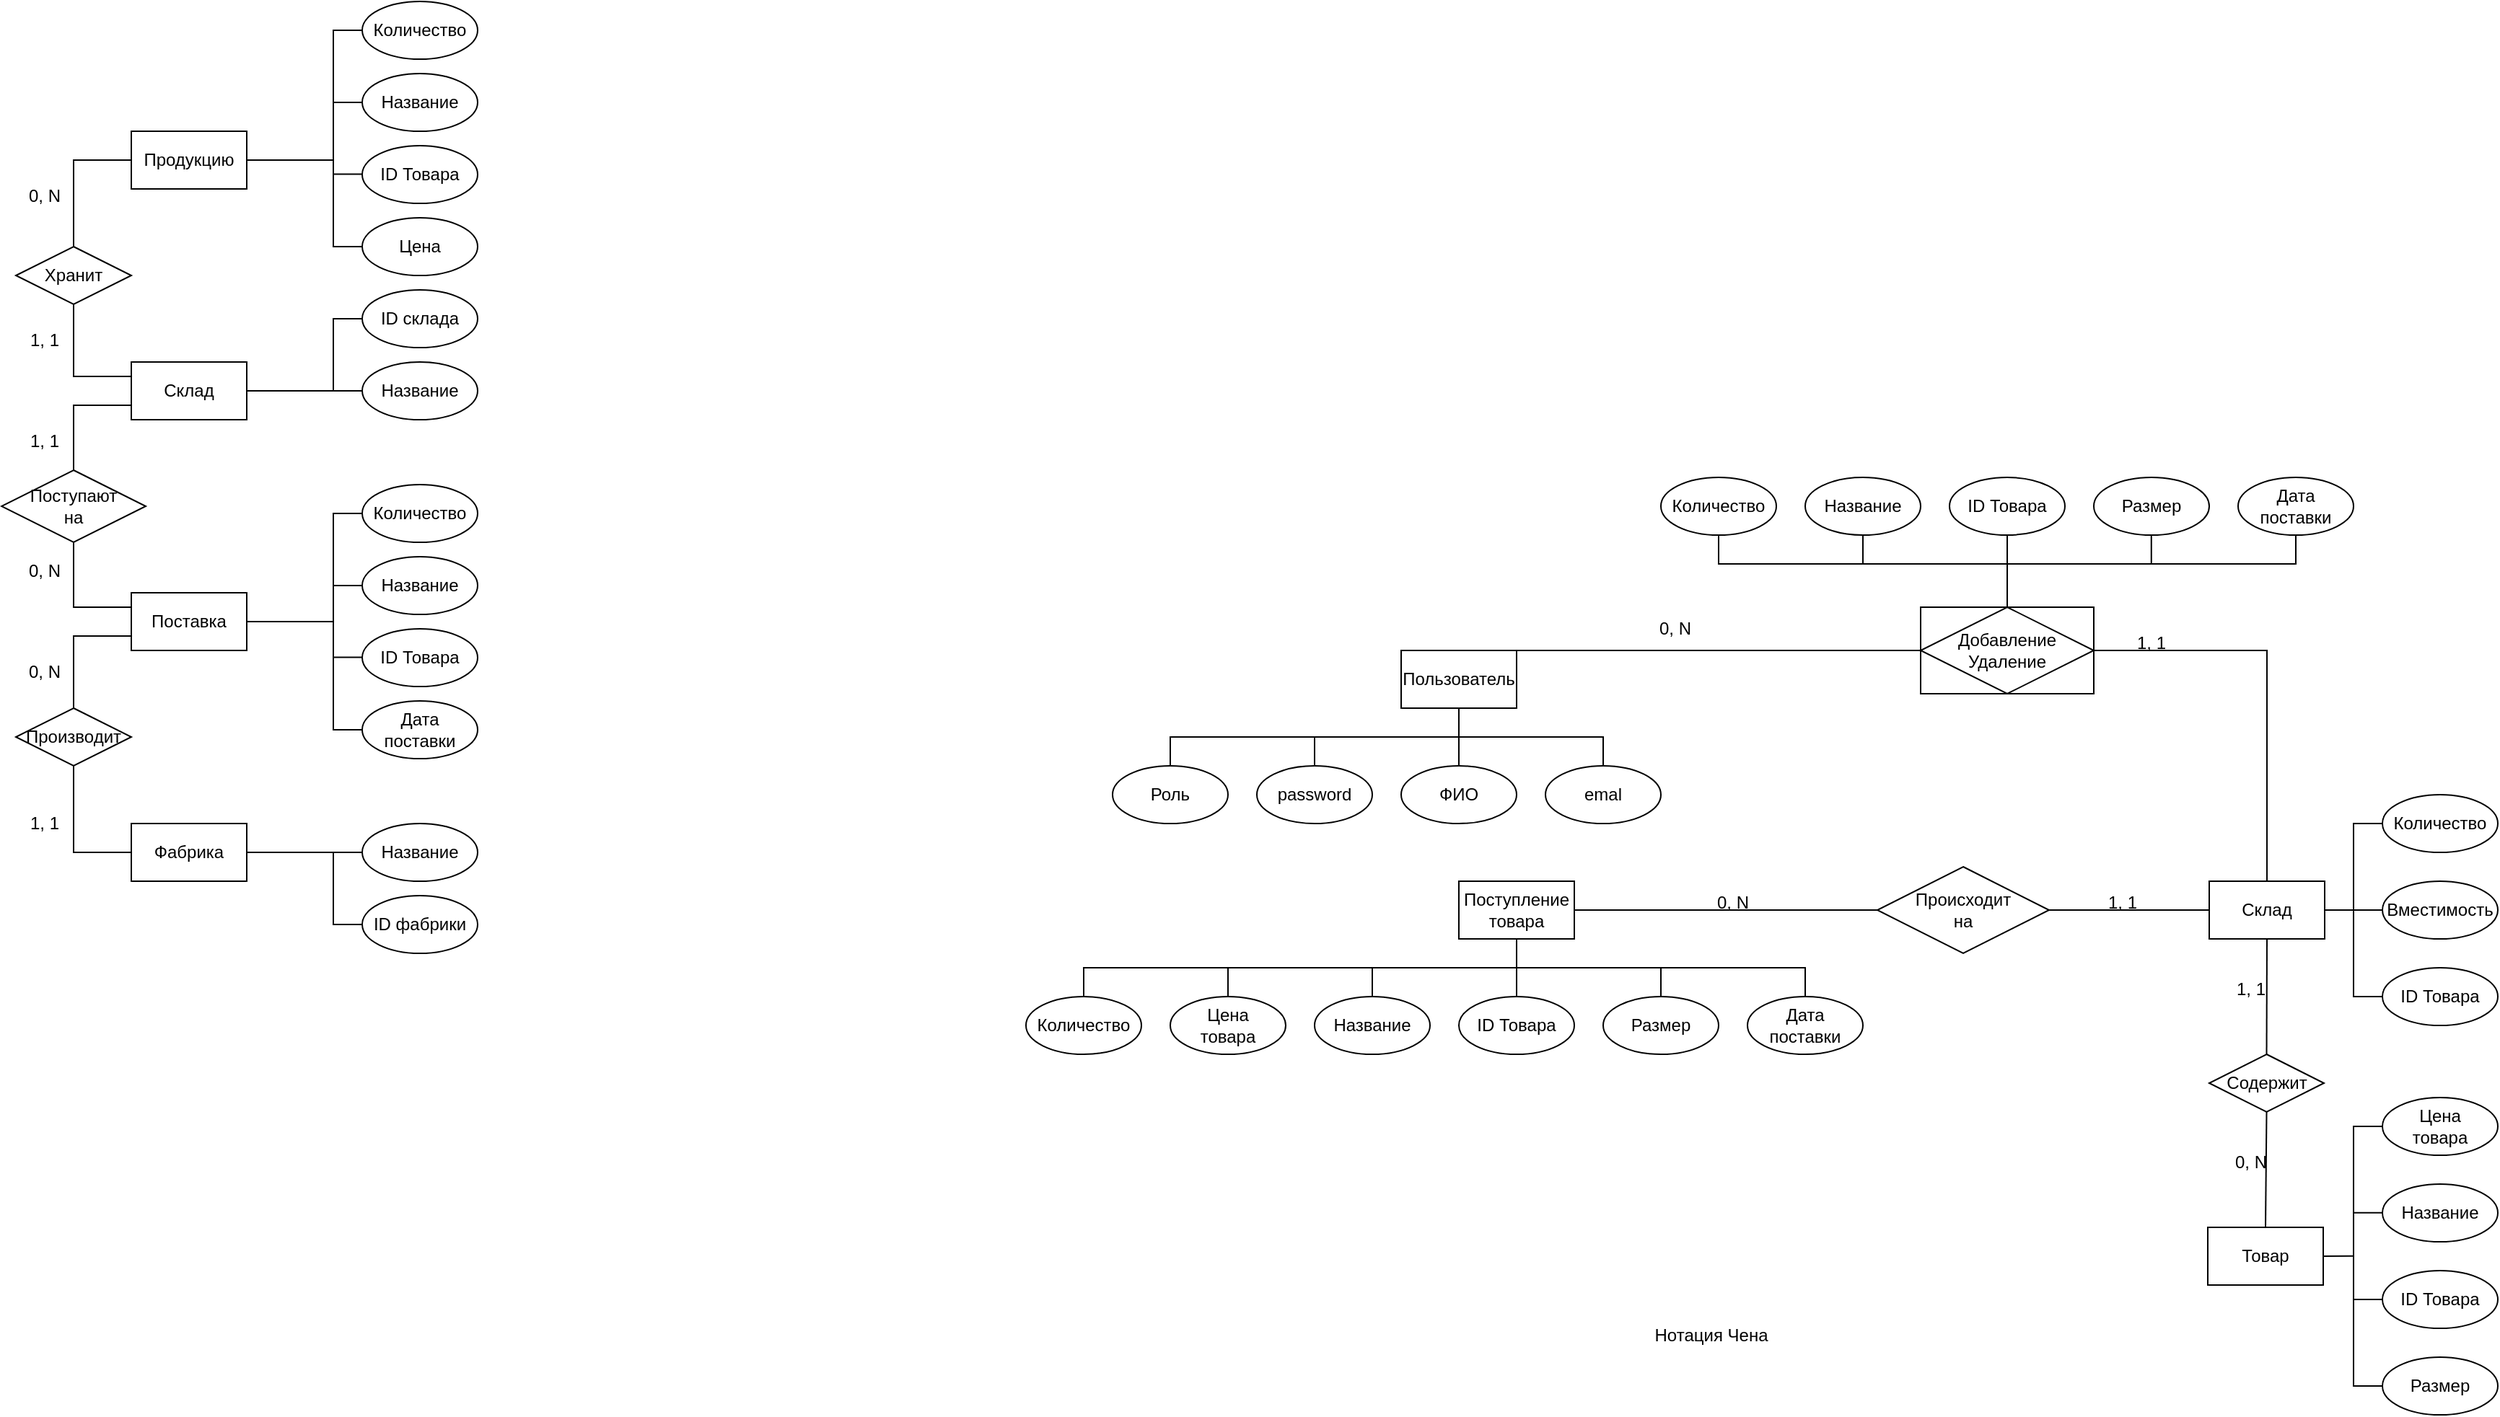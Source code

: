 <mxfile version="22.1.0" type="github">
  <diagram name="Страница — 1" id="OJRPwjM_ZqPg-A0EtJ_c">
    <mxGraphModel dx="2802" dy="2264" grid="1" gridSize="10" guides="1" tooltips="1" connect="1" arrows="1" fold="1" page="1" pageScale="1" pageWidth="827" pageHeight="1169" math="0" shadow="0">
      <root>
        <mxCell id="0" />
        <mxCell id="1" parent="0" />
        <mxCell id="lmwGwVgSYtUwSOaW4amL-1" value="Товар" style="rounded=0;whiteSpace=wrap;html=1;" parent="1" vertex="1">
          <mxGeometry x="799" y="680" width="80" height="40" as="geometry" />
        </mxCell>
        <mxCell id="lmwGwVgSYtUwSOaW4amL-2" value="Склад" style="rounded=0;whiteSpace=wrap;html=1;" parent="1" vertex="1">
          <mxGeometry x="800" y="440" width="80" height="40" as="geometry" />
        </mxCell>
        <mxCell id="lmwGwVgSYtUwSOaW4amL-3" value="Поступление товара" style="rounded=0;whiteSpace=wrap;html=1;" parent="1" vertex="1">
          <mxGeometry x="280" y="440" width="80" height="40" as="geometry" />
        </mxCell>
        <mxCell id="lmwGwVgSYtUwSOaW4amL-13" value="Название" style="ellipse;whiteSpace=wrap;html=1;" parent="1" vertex="1">
          <mxGeometry x="180" y="520" width="80" height="40" as="geometry" />
        </mxCell>
        <mxCell id="lmwGwVgSYtUwSOaW4amL-14" value="ID Товара" style="ellipse;whiteSpace=wrap;html=1;" parent="1" vertex="1">
          <mxGeometry x="280" y="520" width="80" height="40" as="geometry" />
        </mxCell>
        <mxCell id="lmwGwVgSYtUwSOaW4amL-15" value="Размер" style="ellipse;whiteSpace=wrap;html=1;" parent="1" vertex="1">
          <mxGeometry x="380" y="520" width="80" height="40" as="geometry" />
        </mxCell>
        <mxCell id="lmwGwVgSYtUwSOaW4amL-17" value="Происходит&lt;br&gt;на" style="rhombus;whiteSpace=wrap;html=1;" parent="1" vertex="1">
          <mxGeometry x="570" y="430" width="119" height="60" as="geometry" />
        </mxCell>
        <mxCell id="lmwGwVgSYtUwSOaW4amL-18" value="" style="endArrow=none;html=1;rounded=0;exitX=1;exitY=0.5;exitDx=0;exitDy=0;entryX=0;entryY=0.5;entryDx=0;entryDy=0;" parent="1" source="lmwGwVgSYtUwSOaW4amL-3" target="lmwGwVgSYtUwSOaW4amL-17" edge="1">
          <mxGeometry width="50" height="50" relative="1" as="geometry">
            <mxPoint x="430" y="420" as="sourcePoint" />
            <mxPoint x="480" y="370" as="targetPoint" />
          </mxGeometry>
        </mxCell>
        <mxCell id="lmwGwVgSYtUwSOaW4amL-19" value="" style="endArrow=none;html=1;rounded=0;exitX=0;exitY=0.5;exitDx=0;exitDy=0;entryX=1;entryY=0.5;entryDx=0;entryDy=0;" parent="1" source="lmwGwVgSYtUwSOaW4amL-2" target="lmwGwVgSYtUwSOaW4amL-17" edge="1">
          <mxGeometry width="50" height="50" relative="1" as="geometry">
            <mxPoint x="499" y="470" as="sourcePoint" />
            <mxPoint x="580" y="470" as="targetPoint" />
          </mxGeometry>
        </mxCell>
        <mxCell id="TmKiMP27y_3XLifQWAvu-1" value="" style="endArrow=none;html=1;rounded=0;exitX=0.5;exitY=0;exitDx=0;exitDy=0;entryX=0.5;entryY=0;entryDx=0;entryDy=0;" parent="1" source="lmwGwVgSYtUwSOaW4amL-13" target="lmwGwVgSYtUwSOaW4amL-15" edge="1">
          <mxGeometry width="50" height="50" relative="1" as="geometry">
            <mxPoint x="310" y="460" as="sourcePoint" />
            <mxPoint x="360" y="410" as="targetPoint" />
            <Array as="points">
              <mxPoint x="220" y="500" />
              <mxPoint x="420" y="500" />
            </Array>
          </mxGeometry>
        </mxCell>
        <mxCell id="TmKiMP27y_3XLifQWAvu-2" value="" style="endArrow=none;html=1;rounded=0;exitX=0.5;exitY=0;exitDx=0;exitDy=0;entryX=0.5;entryY=1;entryDx=0;entryDy=0;" parent="1" source="lmwGwVgSYtUwSOaW4amL-14" target="lmwGwVgSYtUwSOaW4amL-3" edge="1">
          <mxGeometry width="50" height="50" relative="1" as="geometry">
            <mxPoint x="290" y="520" as="sourcePoint" />
            <mxPoint x="340" y="470" as="targetPoint" />
          </mxGeometry>
        </mxCell>
        <mxCell id="TmKiMP27y_3XLifQWAvu-3" value="Дата поставки" style="ellipse;whiteSpace=wrap;html=1;" parent="1" vertex="1">
          <mxGeometry x="480" y="520" width="80" height="40" as="geometry" />
        </mxCell>
        <mxCell id="TmKiMP27y_3XLifQWAvu-4" value="" style="endArrow=none;html=1;rounded=0;entryX=0.5;entryY=0;entryDx=0;entryDy=0;" parent="1" target="TmKiMP27y_3XLifQWAvu-3" edge="1">
          <mxGeometry width="50" height="50" relative="1" as="geometry">
            <mxPoint x="420" y="500" as="sourcePoint" />
            <mxPoint x="360" y="480" as="targetPoint" />
            <Array as="points">
              <mxPoint x="520" y="500" />
            </Array>
          </mxGeometry>
        </mxCell>
        <mxCell id="TmKiMP27y_3XLifQWAvu-6" value="Содержит" style="rhombus;whiteSpace=wrap;html=1;" parent="1" vertex="1">
          <mxGeometry x="800" y="560" width="79.5" height="40" as="geometry" />
        </mxCell>
        <mxCell id="TmKiMP27y_3XLifQWAvu-7" value="" style="endArrow=none;html=1;rounded=0;entryX=0.5;entryY=1;entryDx=0;entryDy=0;exitX=0.5;exitY=0;exitDx=0;exitDy=0;" parent="1" source="TmKiMP27y_3XLifQWAvu-6" target="lmwGwVgSYtUwSOaW4amL-2" edge="1">
          <mxGeometry width="50" height="50" relative="1" as="geometry">
            <mxPoint x="610" y="560" as="sourcePoint" />
            <mxPoint x="660" y="510" as="targetPoint" />
          </mxGeometry>
        </mxCell>
        <mxCell id="TmKiMP27y_3XLifQWAvu-8" value="" style="endArrow=none;html=1;rounded=0;entryX=0.5;entryY=1;entryDx=0;entryDy=0;exitX=0.5;exitY=0;exitDx=0;exitDy=0;" parent="1" source="lmwGwVgSYtUwSOaW4amL-1" target="TmKiMP27y_3XLifQWAvu-6" edge="1">
          <mxGeometry width="50" height="50" relative="1" as="geometry">
            <mxPoint x="850" y="570" as="sourcePoint" />
            <mxPoint x="850" y="490" as="targetPoint" />
          </mxGeometry>
        </mxCell>
        <mxCell id="TmKiMP27y_3XLifQWAvu-9" value="Цена&lt;br&gt;товара" style="ellipse;whiteSpace=wrap;html=1;" parent="1" vertex="1">
          <mxGeometry x="80" y="520" width="80" height="40" as="geometry" />
        </mxCell>
        <mxCell id="TmKiMP27y_3XLifQWAvu-10" value="" style="endArrow=none;html=1;rounded=0;exitX=0.5;exitY=0;exitDx=0;exitDy=0;" parent="1" source="TmKiMP27y_3XLifQWAvu-9" edge="1">
          <mxGeometry width="50" height="50" relative="1" as="geometry">
            <mxPoint x="320" y="540" as="sourcePoint" />
            <mxPoint x="220" y="500" as="targetPoint" />
            <Array as="points">
              <mxPoint x="120" y="500" />
            </Array>
          </mxGeometry>
        </mxCell>
        <mxCell id="TmKiMP27y_3XLifQWAvu-11" value="Вместимость" style="ellipse;whiteSpace=wrap;html=1;" parent="1" vertex="1">
          <mxGeometry x="920" y="440" width="80" height="40" as="geometry" />
        </mxCell>
        <mxCell id="TmKiMP27y_3XLifQWAvu-12" value="" style="endArrow=none;html=1;rounded=0;entryX=0;entryY=0.5;entryDx=0;entryDy=0;exitX=1;exitY=0.5;exitDx=0;exitDy=0;" parent="1" source="lmwGwVgSYtUwSOaW4amL-2" target="TmKiMP27y_3XLifQWAvu-11" edge="1">
          <mxGeometry width="50" height="50" relative="1" as="geometry">
            <mxPoint x="680" y="560" as="sourcePoint" />
            <mxPoint x="730" y="510" as="targetPoint" />
          </mxGeometry>
        </mxCell>
        <mxCell id="TmKiMP27y_3XLifQWAvu-13" value="Название" style="ellipse;whiteSpace=wrap;html=1;" parent="1" vertex="1">
          <mxGeometry x="920" y="650" width="80" height="40" as="geometry" />
        </mxCell>
        <mxCell id="TmKiMP27y_3XLifQWAvu-14" value="ID Товара" style="ellipse;whiteSpace=wrap;html=1;" parent="1" vertex="1">
          <mxGeometry x="920" y="710" width="80" height="40" as="geometry" />
        </mxCell>
        <mxCell id="TmKiMP27y_3XLifQWAvu-15" value="Размер" style="ellipse;whiteSpace=wrap;html=1;" parent="1" vertex="1">
          <mxGeometry x="920" y="770" width="80" height="40" as="geometry" />
        </mxCell>
        <mxCell id="TmKiMP27y_3XLifQWAvu-16" value="Цена&lt;br&gt;товара" style="ellipse;whiteSpace=wrap;html=1;" parent="1" vertex="1">
          <mxGeometry x="920" y="590" width="80" height="40" as="geometry" />
        </mxCell>
        <mxCell id="TmKiMP27y_3XLifQWAvu-17" value="" style="endArrow=none;html=1;rounded=0;entryX=0;entryY=0.5;entryDx=0;entryDy=0;exitX=0;exitY=0.5;exitDx=0;exitDy=0;" parent="1" source="TmKiMP27y_3XLifQWAvu-15" target="TmKiMP27y_3XLifQWAvu-16" edge="1">
          <mxGeometry width="50" height="50" relative="1" as="geometry">
            <mxPoint x="570" y="710" as="sourcePoint" />
            <mxPoint x="620" y="660" as="targetPoint" />
            <Array as="points">
              <mxPoint x="900" y="790" />
              <mxPoint x="900" y="610" />
            </Array>
          </mxGeometry>
        </mxCell>
        <mxCell id="TmKiMP27y_3XLifQWAvu-18" value="" style="endArrow=none;html=1;rounded=0;exitX=0;exitY=0.5;exitDx=0;exitDy=0;" parent="1" source="TmKiMP27y_3XLifQWAvu-14" edge="1">
          <mxGeometry width="50" height="50" relative="1" as="geometry">
            <mxPoint x="790" y="740" as="sourcePoint" />
            <mxPoint x="900" y="730" as="targetPoint" />
          </mxGeometry>
        </mxCell>
        <mxCell id="TmKiMP27y_3XLifQWAvu-19" value="" style="endArrow=none;html=1;rounded=0;exitX=0;exitY=0.5;exitDx=0;exitDy=0;" parent="1" edge="1">
          <mxGeometry width="50" height="50" relative="1" as="geometry">
            <mxPoint x="920" y="669.82" as="sourcePoint" />
            <mxPoint x="900" y="669.82" as="targetPoint" />
          </mxGeometry>
        </mxCell>
        <mxCell id="TmKiMP27y_3XLifQWAvu-20" value="" style="endArrow=none;html=1;rounded=0;exitX=0;exitY=0.5;exitDx=0;exitDy=0;entryX=1;entryY=0.5;entryDx=0;entryDy=0;" parent="1" target="lmwGwVgSYtUwSOaW4amL-1" edge="1">
          <mxGeometry width="50" height="50" relative="1" as="geometry">
            <mxPoint x="900" y="699.82" as="sourcePoint" />
            <mxPoint x="880" y="699.82" as="targetPoint" />
          </mxGeometry>
        </mxCell>
        <mxCell id="TmKiMP27y_3XLifQWAvu-21" value="1, 1" style="text;html=1;strokeColor=none;fillColor=none;align=center;verticalAlign=middle;whiteSpace=wrap;rounded=0;" parent="1" vertex="1">
          <mxGeometry x="710" y="440" width="60" height="30" as="geometry" />
        </mxCell>
        <mxCell id="TmKiMP27y_3XLifQWAvu-22" value="0, N" style="text;html=1;strokeColor=none;fillColor=none;align=center;verticalAlign=middle;whiteSpace=wrap;rounded=0;" parent="1" vertex="1">
          <mxGeometry x="440" y="440" width="60" height="30" as="geometry" />
        </mxCell>
        <mxCell id="TmKiMP27y_3XLifQWAvu-23" value="1, 1" style="text;html=1;strokeColor=none;fillColor=none;align=center;verticalAlign=middle;whiteSpace=wrap;rounded=0;" parent="1" vertex="1">
          <mxGeometry x="799" y="500" width="60" height="30" as="geometry" />
        </mxCell>
        <mxCell id="TmKiMP27y_3XLifQWAvu-24" value="0, N" style="text;html=1;strokeColor=none;fillColor=none;align=center;verticalAlign=middle;whiteSpace=wrap;rounded=0;" parent="1" vertex="1">
          <mxGeometry x="799" y="620" width="60" height="30" as="geometry" />
        </mxCell>
        <mxCell id="TmKiMP27y_3XLifQWAvu-25" value="Количество" style="ellipse;whiteSpace=wrap;html=1;" parent="1" vertex="1">
          <mxGeometry x="-20" y="520" width="80" height="40" as="geometry" />
        </mxCell>
        <mxCell id="TmKiMP27y_3XLifQWAvu-26" value="" style="endArrow=none;html=1;rounded=0;exitX=0.5;exitY=0;exitDx=0;exitDy=0;" parent="1" source="TmKiMP27y_3XLifQWAvu-25" edge="1">
          <mxGeometry width="50" height="50" relative="1" as="geometry">
            <mxPoint x="250" y="610" as="sourcePoint" />
            <mxPoint x="130" y="500" as="targetPoint" />
            <Array as="points">
              <mxPoint x="20" y="500" />
            </Array>
          </mxGeometry>
        </mxCell>
        <mxCell id="TmKiMP27y_3XLifQWAvu-28" value="" style="endArrow=none;html=1;rounded=0;exitX=0;exitY=0.5;exitDx=0;exitDy=0;entryX=0;entryY=0.5;entryDx=0;entryDy=0;" parent="1" source="TmKiMP27y_3XLifQWAvu-37" target="TmKiMP27y_3XLifQWAvu-36" edge="1">
          <mxGeometry width="50" height="50" relative="1" as="geometry">
            <mxPoint x="920.0" y="515" as="sourcePoint" />
            <mxPoint x="900" y="445" as="targetPoint" />
            <Array as="points">
              <mxPoint x="900" y="520" />
              <mxPoint x="900" y="400" />
            </Array>
          </mxGeometry>
        </mxCell>
        <mxCell id="TmKiMP27y_3XLifQWAvu-29" value="Нотация Чена" style="text;html=1;strokeColor=none;fillColor=none;align=center;verticalAlign=middle;whiteSpace=wrap;rounded=0;" parent="1" vertex="1">
          <mxGeometry x="400" y="740" width="110" height="30" as="geometry" />
        </mxCell>
        <mxCell id="TmKiMP27y_3XLifQWAvu-36" value="Количество" style="ellipse;whiteSpace=wrap;html=1;" parent="1" vertex="1">
          <mxGeometry x="920" y="380" width="80" height="40" as="geometry" />
        </mxCell>
        <mxCell id="TmKiMP27y_3XLifQWAvu-37" value="ID Товара" style="ellipse;whiteSpace=wrap;html=1;" parent="1" vertex="1">
          <mxGeometry x="920" y="500" width="80" height="40" as="geometry" />
        </mxCell>
        <mxCell id="TmKiMP27y_3XLifQWAvu-38" value="Пользователь" style="rounded=0;whiteSpace=wrap;html=1;" parent="1" vertex="1">
          <mxGeometry x="240" y="280" width="80" height="40" as="geometry" />
        </mxCell>
        <mxCell id="TmKiMP27y_3XLifQWAvu-42" value="" style="group" parent="1" vertex="1" connectable="0">
          <mxGeometry x="600" y="250" width="120" height="60" as="geometry" />
        </mxCell>
        <mxCell id="TmKiMP27y_3XLifQWAvu-41" value="" style="rounded=0;whiteSpace=wrap;html=1;" parent="TmKiMP27y_3XLifQWAvu-42" vertex="1">
          <mxGeometry width="120" height="60" as="geometry" />
        </mxCell>
        <mxCell id="TmKiMP27y_3XLifQWAvu-40" value="Добавление&lt;br&gt;Удаление" style="rhombus;whiteSpace=wrap;html=1;" parent="TmKiMP27y_3XLifQWAvu-42" vertex="1">
          <mxGeometry width="120" height="60" as="geometry" />
        </mxCell>
        <mxCell id="TmKiMP27y_3XLifQWAvu-44" value="" style="endArrow=none;html=1;rounded=0;exitX=1;exitY=0;exitDx=0;exitDy=0;entryX=0;entryY=0.5;entryDx=0;entryDy=0;" parent="1" source="TmKiMP27y_3XLifQWAvu-38" target="TmKiMP27y_3XLifQWAvu-40" edge="1">
          <mxGeometry width="50" height="50" relative="1" as="geometry">
            <mxPoint x="650" y="400" as="sourcePoint" />
            <mxPoint x="700" y="350" as="targetPoint" />
          </mxGeometry>
        </mxCell>
        <mxCell id="TmKiMP27y_3XLifQWAvu-45" value="" style="endArrow=none;html=1;rounded=0;exitX=1;exitY=0.5;exitDx=0;exitDy=0;entryX=0.5;entryY=0;entryDx=0;entryDy=0;" parent="1" source="TmKiMP27y_3XLifQWAvu-40" target="lmwGwVgSYtUwSOaW4amL-2" edge="1">
          <mxGeometry width="50" height="50" relative="1" as="geometry">
            <mxPoint x="450" y="310" as="sourcePoint" />
            <mxPoint x="610" y="310" as="targetPoint" />
            <Array as="points">
              <mxPoint x="840" y="280" />
              <mxPoint x="840" y="300" />
            </Array>
          </mxGeometry>
        </mxCell>
        <mxCell id="TmKiMP27y_3XLifQWAvu-46" value="Название" style="ellipse;whiteSpace=wrap;html=1;" parent="1" vertex="1">
          <mxGeometry x="520" y="160" width="80" height="40" as="geometry" />
        </mxCell>
        <mxCell id="TmKiMP27y_3XLifQWAvu-47" value="ID Товара" style="ellipse;whiteSpace=wrap;html=1;" parent="1" vertex="1">
          <mxGeometry x="620" y="160" width="80" height="40" as="geometry" />
        </mxCell>
        <mxCell id="TmKiMP27y_3XLifQWAvu-48" value="Размер" style="ellipse;whiteSpace=wrap;html=1;" parent="1" vertex="1">
          <mxGeometry x="720" y="160" width="80" height="40" as="geometry" />
        </mxCell>
        <mxCell id="TmKiMP27y_3XLifQWAvu-49" value="Дата поставки" style="ellipse;whiteSpace=wrap;html=1;" parent="1" vertex="1">
          <mxGeometry x="820" y="160" width="80" height="40" as="geometry" />
        </mxCell>
        <mxCell id="TmKiMP27y_3XLifQWAvu-51" value="Количество" style="ellipse;whiteSpace=wrap;html=1;" parent="1" vertex="1">
          <mxGeometry x="420" y="160" width="80" height="40" as="geometry" />
        </mxCell>
        <mxCell id="TmKiMP27y_3XLifQWAvu-52" value="" style="endArrow=none;html=1;rounded=0;entryX=0.5;entryY=1;entryDx=0;entryDy=0;" parent="1" edge="1">
          <mxGeometry width="50" height="50" relative="1" as="geometry">
            <mxPoint x="280" y="360" as="sourcePoint" />
            <mxPoint x="280" y="320" as="targetPoint" />
          </mxGeometry>
        </mxCell>
        <mxCell id="TmKiMP27y_3XLifQWAvu-53" value="ФИО" style="ellipse;whiteSpace=wrap;html=1;" parent="1" vertex="1">
          <mxGeometry x="240" y="360" width="80" height="40" as="geometry" />
        </mxCell>
        <mxCell id="TmKiMP27y_3XLifQWAvu-54" value="emal" style="ellipse;whiteSpace=wrap;html=1;" parent="1" vertex="1">
          <mxGeometry x="340" y="360" width="80" height="40" as="geometry" />
        </mxCell>
        <mxCell id="TmKiMP27y_3XLifQWAvu-55" value="password" style="ellipse;whiteSpace=wrap;html=1;" parent="1" vertex="1">
          <mxGeometry x="140" y="360" width="80" height="40" as="geometry" />
        </mxCell>
        <mxCell id="TmKiMP27y_3XLifQWAvu-56" value="" style="endArrow=none;html=1;rounded=0;exitX=0.5;exitY=0;exitDx=0;exitDy=0;entryX=0.5;entryY=0;entryDx=0;entryDy=0;" parent="1" source="TmKiMP27y_3XLifQWAvu-55" target="TmKiMP27y_3XLifQWAvu-54" edge="1">
          <mxGeometry width="50" height="50" relative="1" as="geometry">
            <mxPoint x="280" y="370" as="sourcePoint" />
            <mxPoint x="330" y="320" as="targetPoint" />
            <Array as="points">
              <mxPoint x="180" y="340" />
              <mxPoint x="380" y="340" />
            </Array>
          </mxGeometry>
        </mxCell>
        <mxCell id="TmKiMP27y_3XLifQWAvu-57" value="Роль" style="ellipse;whiteSpace=wrap;html=1;" parent="1" vertex="1">
          <mxGeometry x="40" y="360" width="80" height="40" as="geometry" />
        </mxCell>
        <mxCell id="TmKiMP27y_3XLifQWAvu-65" value="" style="endArrow=none;html=1;rounded=0;exitX=0.5;exitY=0;exitDx=0;exitDy=0;" parent="1" source="TmKiMP27y_3XLifQWAvu-57" edge="1">
          <mxGeometry width="50" height="50" relative="1" as="geometry">
            <mxPoint x="480" y="490" as="sourcePoint" />
            <mxPoint x="180" y="340" as="targetPoint" />
            <Array as="points">
              <mxPoint x="80" y="340" />
            </Array>
          </mxGeometry>
        </mxCell>
        <mxCell id="TmKiMP27y_3XLifQWAvu-66" value="" style="endArrow=none;html=1;rounded=0;exitX=0.5;exitY=1;exitDx=0;exitDy=0;entryX=0.5;entryY=1;entryDx=0;entryDy=0;" parent="1" source="TmKiMP27y_3XLifQWAvu-51" target="TmKiMP27y_3XLifQWAvu-49" edge="1">
          <mxGeometry width="50" height="50" relative="1" as="geometry">
            <mxPoint x="480" y="460" as="sourcePoint" />
            <mxPoint x="530" y="410" as="targetPoint" />
            <Array as="points">
              <mxPoint x="460" y="220" />
              <mxPoint x="860" y="220" />
            </Array>
          </mxGeometry>
        </mxCell>
        <mxCell id="TmKiMP27y_3XLifQWAvu-67" value="" style="endArrow=none;html=1;rounded=0;entryX=0.5;entryY=1;entryDx=0;entryDy=0;exitX=0.5;exitY=0;exitDx=0;exitDy=0;" parent="1" source="TmKiMP27y_3XLifQWAvu-40" target="TmKiMP27y_3XLifQWAvu-47" edge="1">
          <mxGeometry width="50" height="50" relative="1" as="geometry">
            <mxPoint x="620" y="290" as="sourcePoint" />
            <mxPoint x="670" y="240" as="targetPoint" />
          </mxGeometry>
        </mxCell>
        <mxCell id="TmKiMP27y_3XLifQWAvu-68" value="" style="endArrow=none;html=1;rounded=0;entryX=0.5;entryY=1;entryDx=0;entryDy=0;" parent="1" target="TmKiMP27y_3XLifQWAvu-46" edge="1">
          <mxGeometry width="50" height="50" relative="1" as="geometry">
            <mxPoint x="560" y="220" as="sourcePoint" />
            <mxPoint x="670" y="240" as="targetPoint" />
          </mxGeometry>
        </mxCell>
        <mxCell id="TmKiMP27y_3XLifQWAvu-69" value="" style="endArrow=none;html=1;rounded=0;entryX=0.5;entryY=1;entryDx=0;entryDy=0;" parent="1" edge="1">
          <mxGeometry width="50" height="50" relative="1" as="geometry">
            <mxPoint x="759.88" y="220" as="sourcePoint" />
            <mxPoint x="759.88" y="200" as="targetPoint" />
          </mxGeometry>
        </mxCell>
        <mxCell id="TmKiMP27y_3XLifQWAvu-70" value="1, 1" style="text;html=1;strokeColor=none;fillColor=none;align=center;verticalAlign=middle;whiteSpace=wrap;rounded=0;" parent="1" vertex="1">
          <mxGeometry x="730" y="260" width="60" height="30" as="geometry" />
        </mxCell>
        <mxCell id="TmKiMP27y_3XLifQWAvu-73" value="0, N" style="text;html=1;strokeColor=none;fillColor=none;align=center;verticalAlign=middle;whiteSpace=wrap;rounded=0;" parent="1" vertex="1">
          <mxGeometry x="400" y="250" width="60" height="30" as="geometry" />
        </mxCell>
        <mxCell id="K-1etbnxxpqMj6hJHPy6-2" value="Фабрика" style="rounded=0;whiteSpace=wrap;html=1;" vertex="1" parent="1">
          <mxGeometry x="-640" y="400" width="80" height="40" as="geometry" />
        </mxCell>
        <mxCell id="K-1etbnxxpqMj6hJHPy6-3" value="Производит" style="rhombus;whiteSpace=wrap;html=1;" vertex="1" parent="1">
          <mxGeometry x="-720" y="320" width="80" height="40" as="geometry" />
        </mxCell>
        <mxCell id="K-1etbnxxpqMj6hJHPy6-4" value="Поставка" style="rounded=0;whiteSpace=wrap;html=1;" vertex="1" parent="1">
          <mxGeometry x="-640" y="240" width="80" height="40" as="geometry" />
        </mxCell>
        <mxCell id="K-1etbnxxpqMj6hJHPy6-5" value="Поступают&lt;br&gt;на" style="rhombus;whiteSpace=wrap;html=1;" vertex="1" parent="1">
          <mxGeometry x="-730" y="155" width="100" height="50" as="geometry" />
        </mxCell>
        <mxCell id="K-1etbnxxpqMj6hJHPy6-6" value="Склад" style="rounded=0;whiteSpace=wrap;html=1;" vertex="1" parent="1">
          <mxGeometry x="-640" y="80" width="80" height="40" as="geometry" />
        </mxCell>
        <mxCell id="K-1etbnxxpqMj6hJHPy6-7" value="" style="endArrow=none;html=1;rounded=0;exitX=0.5;exitY=1;exitDx=0;exitDy=0;entryX=0;entryY=0.5;entryDx=0;entryDy=0;" edge="1" parent="1" source="K-1etbnxxpqMj6hJHPy6-3" target="K-1etbnxxpqMj6hJHPy6-2">
          <mxGeometry width="50" height="50" relative="1" as="geometry">
            <mxPoint x="-450" y="330" as="sourcePoint" />
            <mxPoint x="-400" y="280" as="targetPoint" />
            <Array as="points">
              <mxPoint x="-680" y="420" />
            </Array>
          </mxGeometry>
        </mxCell>
        <mxCell id="K-1etbnxxpqMj6hJHPy6-8" value="" style="endArrow=none;html=1;rounded=0;exitX=0;exitY=0.75;exitDx=0;exitDy=0;entryX=0.5;entryY=0;entryDx=0;entryDy=0;" edge="1" parent="1" source="K-1etbnxxpqMj6hJHPy6-4" target="K-1etbnxxpqMj6hJHPy6-3">
          <mxGeometry width="50" height="50" relative="1" as="geometry">
            <mxPoint x="-750" y="235" as="sourcePoint" />
            <mxPoint x="-710" y="295" as="targetPoint" />
            <Array as="points">
              <mxPoint x="-680" y="270" />
            </Array>
          </mxGeometry>
        </mxCell>
        <mxCell id="K-1etbnxxpqMj6hJHPy6-9" value="" style="endArrow=none;html=1;rounded=0;exitX=0;exitY=0.25;exitDx=0;exitDy=0;entryX=0.5;entryY=1;entryDx=0;entryDy=0;" edge="1" parent="1" source="K-1etbnxxpqMj6hJHPy6-4" target="K-1etbnxxpqMj6hJHPy6-5">
          <mxGeometry width="50" height="50" relative="1" as="geometry">
            <mxPoint x="-630" y="280" as="sourcePoint" />
            <mxPoint x="-670" y="330" as="targetPoint" />
            <Array as="points">
              <mxPoint x="-680" y="250" />
            </Array>
          </mxGeometry>
        </mxCell>
        <mxCell id="K-1etbnxxpqMj6hJHPy6-10" value="" style="endArrow=none;html=1;rounded=0;exitX=0;exitY=0.75;exitDx=0;exitDy=0;entryX=0.5;entryY=0;entryDx=0;entryDy=0;" edge="1" parent="1" source="K-1etbnxxpqMj6hJHPy6-6" target="K-1etbnxxpqMj6hJHPy6-5">
          <mxGeometry width="50" height="50" relative="1" as="geometry">
            <mxPoint x="-630" y="260" as="sourcePoint" />
            <mxPoint x="-670" y="210" as="targetPoint" />
            <Array as="points">
              <mxPoint x="-680" y="110" />
            </Array>
          </mxGeometry>
        </mxCell>
        <mxCell id="K-1etbnxxpqMj6hJHPy6-13" value="Название" style="ellipse;whiteSpace=wrap;html=1;" vertex="1" parent="1">
          <mxGeometry x="-480" y="215" width="80" height="40" as="geometry" />
        </mxCell>
        <mxCell id="K-1etbnxxpqMj6hJHPy6-14" value="ID Товара" style="ellipse;whiteSpace=wrap;html=1;" vertex="1" parent="1">
          <mxGeometry x="-480" y="265" width="80" height="40" as="geometry" />
        </mxCell>
        <mxCell id="K-1etbnxxpqMj6hJHPy6-16" value="Дата поставки" style="ellipse;whiteSpace=wrap;html=1;" vertex="1" parent="1">
          <mxGeometry x="-480" y="315" width="80" height="40" as="geometry" />
        </mxCell>
        <mxCell id="K-1etbnxxpqMj6hJHPy6-18" value="Количество" style="ellipse;whiteSpace=wrap;html=1;" vertex="1" parent="1">
          <mxGeometry x="-480" y="165" width="80" height="40" as="geometry" />
        </mxCell>
        <mxCell id="K-1etbnxxpqMj6hJHPy6-19" value="Хранит" style="rhombus;whiteSpace=wrap;html=1;" vertex="1" parent="1">
          <mxGeometry x="-720" width="80" height="40" as="geometry" />
        </mxCell>
        <mxCell id="K-1etbnxxpqMj6hJHPy6-20" value="" style="endArrow=none;html=1;rounded=0;exitX=0;exitY=0.25;exitDx=0;exitDy=0;entryX=0.5;entryY=1;entryDx=0;entryDy=0;" edge="1" parent="1" source="K-1etbnxxpqMj6hJHPy6-6" target="K-1etbnxxpqMj6hJHPy6-19">
          <mxGeometry width="50" height="50" relative="1" as="geometry">
            <mxPoint x="-430" y="160" as="sourcePoint" />
            <mxPoint x="-380" y="110" as="targetPoint" />
            <Array as="points">
              <mxPoint x="-680" y="90" />
            </Array>
          </mxGeometry>
        </mxCell>
        <mxCell id="K-1etbnxxpqMj6hJHPy6-21" value="Продукцию" style="rounded=0;whiteSpace=wrap;html=1;" vertex="1" parent="1">
          <mxGeometry x="-640" y="-80" width="80" height="40" as="geometry" />
        </mxCell>
        <mxCell id="K-1etbnxxpqMj6hJHPy6-22" value="" style="endArrow=none;html=1;rounded=0;exitX=0;exitY=0.5;exitDx=0;exitDy=0;entryX=0.5;entryY=0;entryDx=0;entryDy=0;" edge="1" parent="1" source="K-1etbnxxpqMj6hJHPy6-21" target="K-1etbnxxpqMj6hJHPy6-19">
          <mxGeometry width="50" height="50" relative="1" as="geometry">
            <mxPoint x="-630" y="100" as="sourcePoint" />
            <mxPoint x="-670" y="50" as="targetPoint" />
            <Array as="points">
              <mxPoint x="-680" y="-60" />
            </Array>
          </mxGeometry>
        </mxCell>
        <mxCell id="K-1etbnxxpqMj6hJHPy6-23" value="" style="endArrow=none;html=1;rounded=0;exitX=1;exitY=0.5;exitDx=0;exitDy=0;" edge="1" parent="1" source="K-1etbnxxpqMj6hJHPy6-4">
          <mxGeometry width="50" height="50" relative="1" as="geometry">
            <mxPoint x="-410" y="170" as="sourcePoint" />
            <mxPoint x="-500" y="260" as="targetPoint" />
          </mxGeometry>
        </mxCell>
        <mxCell id="K-1etbnxxpqMj6hJHPy6-24" value="" style="endArrow=none;html=1;rounded=0;exitX=0;exitY=0.5;exitDx=0;exitDy=0;entryX=0;entryY=0.5;entryDx=0;entryDy=0;" edge="1" parent="1" source="K-1etbnxxpqMj6hJHPy6-16" target="K-1etbnxxpqMj6hJHPy6-18">
          <mxGeometry width="50" height="50" relative="1" as="geometry">
            <mxPoint x="-410" y="170" as="sourcePoint" />
            <mxPoint x="-360" y="120" as="targetPoint" />
            <Array as="points">
              <mxPoint x="-500" y="335" />
              <mxPoint x="-500" y="185" />
            </Array>
          </mxGeometry>
        </mxCell>
        <mxCell id="K-1etbnxxpqMj6hJHPy6-25" value="" style="endArrow=none;html=1;rounded=0;exitX=0;exitY=0.5;exitDx=0;exitDy=0;" edge="1" parent="1" source="K-1etbnxxpqMj6hJHPy6-13">
          <mxGeometry width="50" height="50" relative="1" as="geometry">
            <mxPoint x="-440" y="270" as="sourcePoint" />
            <mxPoint x="-500" y="235" as="targetPoint" />
          </mxGeometry>
        </mxCell>
        <mxCell id="K-1etbnxxpqMj6hJHPy6-26" value="" style="endArrow=none;html=1;rounded=0;exitX=0;exitY=0.5;exitDx=0;exitDy=0;" edge="1" parent="1">
          <mxGeometry width="50" height="50" relative="1" as="geometry">
            <mxPoint x="-480" y="284.8" as="sourcePoint" />
            <mxPoint x="-500" y="284.8" as="targetPoint" />
          </mxGeometry>
        </mxCell>
        <mxCell id="K-1etbnxxpqMj6hJHPy6-27" value="Название" style="ellipse;whiteSpace=wrap;html=1;" vertex="1" parent="1">
          <mxGeometry x="-480" y="400" width="80" height="40" as="geometry" />
        </mxCell>
        <mxCell id="K-1etbnxxpqMj6hJHPy6-28" value="" style="endArrow=none;html=1;rounded=0;exitX=1;exitY=0.5;exitDx=0;exitDy=0;entryX=0;entryY=0.5;entryDx=0;entryDy=0;" edge="1" parent="1" source="K-1etbnxxpqMj6hJHPy6-2" target="K-1etbnxxpqMj6hJHPy6-27">
          <mxGeometry width="50" height="50" relative="1" as="geometry">
            <mxPoint x="-450" y="290" as="sourcePoint" />
            <mxPoint x="-400" y="240" as="targetPoint" />
          </mxGeometry>
        </mxCell>
        <mxCell id="K-1etbnxxpqMj6hJHPy6-29" value="ID фабрики" style="ellipse;whiteSpace=wrap;html=1;" vertex="1" parent="1">
          <mxGeometry x="-480" y="450" width="80" height="40" as="geometry" />
        </mxCell>
        <mxCell id="K-1etbnxxpqMj6hJHPy6-30" value="" style="endArrow=none;html=1;rounded=0;exitX=0;exitY=0.5;exitDx=0;exitDy=0;" edge="1" parent="1" source="K-1etbnxxpqMj6hJHPy6-29">
          <mxGeometry width="50" height="50" relative="1" as="geometry">
            <mxPoint x="-430" y="290" as="sourcePoint" />
            <mxPoint x="-500" y="420" as="targetPoint" />
            <Array as="points">
              <mxPoint x="-500" y="470" />
            </Array>
          </mxGeometry>
        </mxCell>
        <mxCell id="K-1etbnxxpqMj6hJHPy6-31" value="Название" style="ellipse;whiteSpace=wrap;html=1;" vertex="1" parent="1">
          <mxGeometry x="-480" y="80" width="80" height="40" as="geometry" />
        </mxCell>
        <mxCell id="K-1etbnxxpqMj6hJHPy6-32" value="" style="endArrow=none;html=1;rounded=0;exitX=1;exitY=0.5;exitDx=0;exitDy=0;entryX=0;entryY=0.5;entryDx=0;entryDy=0;" edge="1" parent="1" target="K-1etbnxxpqMj6hJHPy6-31">
          <mxGeometry width="50" height="50" relative="1" as="geometry">
            <mxPoint x="-560" y="100" as="sourcePoint" />
            <mxPoint x="-400" y="-80" as="targetPoint" />
          </mxGeometry>
        </mxCell>
        <mxCell id="K-1etbnxxpqMj6hJHPy6-33" value="ID склада" style="ellipse;whiteSpace=wrap;html=1;" vertex="1" parent="1">
          <mxGeometry x="-480" y="30" width="80" height="40" as="geometry" />
        </mxCell>
        <mxCell id="K-1etbnxxpqMj6hJHPy6-34" value="" style="endArrow=none;html=1;rounded=0;exitX=0;exitY=0.5;exitDx=0;exitDy=0;" edge="1" parent="1" source="K-1etbnxxpqMj6hJHPy6-33">
          <mxGeometry width="50" height="50" relative="1" as="geometry">
            <mxPoint x="-430" y="-30" as="sourcePoint" />
            <mxPoint x="-500" y="100" as="targetPoint" />
            <Array as="points">
              <mxPoint x="-500" y="50" />
            </Array>
          </mxGeometry>
        </mxCell>
        <mxCell id="K-1etbnxxpqMj6hJHPy6-35" value="Название" style="ellipse;whiteSpace=wrap;html=1;" vertex="1" parent="1">
          <mxGeometry x="-480" y="-120" width="80" height="40" as="geometry" />
        </mxCell>
        <mxCell id="K-1etbnxxpqMj6hJHPy6-36" value="ID Товара" style="ellipse;whiteSpace=wrap;html=1;" vertex="1" parent="1">
          <mxGeometry x="-480" y="-70" width="80" height="40" as="geometry" />
        </mxCell>
        <mxCell id="K-1etbnxxpqMj6hJHPy6-37" value="Цена" style="ellipse;whiteSpace=wrap;html=1;" vertex="1" parent="1">
          <mxGeometry x="-480" y="-20" width="80" height="40" as="geometry" />
        </mxCell>
        <mxCell id="K-1etbnxxpqMj6hJHPy6-38" value="Количество" style="ellipse;whiteSpace=wrap;html=1;" vertex="1" parent="1">
          <mxGeometry x="-480" y="-170" width="80" height="40" as="geometry" />
        </mxCell>
        <mxCell id="K-1etbnxxpqMj6hJHPy6-40" value="" style="endArrow=none;html=1;rounded=0;exitX=0;exitY=0.5;exitDx=0;exitDy=0;entryX=0;entryY=0.5;entryDx=0;entryDy=0;" edge="1" parent="1" source="K-1etbnxxpqMj6hJHPy6-37" target="K-1etbnxxpqMj6hJHPy6-38">
          <mxGeometry width="50" height="50" relative="1" as="geometry">
            <mxPoint x="-410" y="-165" as="sourcePoint" />
            <mxPoint x="-360" y="-215" as="targetPoint" />
            <Array as="points">
              <mxPoint x="-500" />
              <mxPoint x="-500" y="-150" />
            </Array>
          </mxGeometry>
        </mxCell>
        <mxCell id="K-1etbnxxpqMj6hJHPy6-41" value="" style="endArrow=none;html=1;rounded=0;exitX=0;exitY=0.5;exitDx=0;exitDy=0;" edge="1" parent="1" source="K-1etbnxxpqMj6hJHPy6-35">
          <mxGeometry width="50" height="50" relative="1" as="geometry">
            <mxPoint x="-440" y="-65" as="sourcePoint" />
            <mxPoint x="-500" y="-100" as="targetPoint" />
          </mxGeometry>
        </mxCell>
        <mxCell id="K-1etbnxxpqMj6hJHPy6-42" value="" style="endArrow=none;html=1;rounded=0;exitX=0;exitY=0.5;exitDx=0;exitDy=0;" edge="1" parent="1">
          <mxGeometry width="50" height="50" relative="1" as="geometry">
            <mxPoint x="-480" y="-50.2" as="sourcePoint" />
            <mxPoint x="-500" y="-50.2" as="targetPoint" />
          </mxGeometry>
        </mxCell>
        <mxCell id="K-1etbnxxpqMj6hJHPy6-43" value="" style="endArrow=none;html=1;rounded=0;exitX=1;exitY=0.5;exitDx=0;exitDy=0;" edge="1" parent="1" source="K-1etbnxxpqMj6hJHPy6-21">
          <mxGeometry width="50" height="50" relative="1" as="geometry">
            <mxPoint x="-500" y="40" as="sourcePoint" />
            <mxPoint x="-500" y="-60" as="targetPoint" />
          </mxGeometry>
        </mxCell>
        <mxCell id="K-1etbnxxpqMj6hJHPy6-44" value="1, 1" style="text;html=1;strokeColor=none;fillColor=none;align=center;verticalAlign=middle;whiteSpace=wrap;rounded=0;" vertex="1" parent="1">
          <mxGeometry x="-730" y="385" width="60" height="30" as="geometry" />
        </mxCell>
        <mxCell id="K-1etbnxxpqMj6hJHPy6-45" value="0, N" style="text;html=1;strokeColor=none;fillColor=none;align=center;verticalAlign=middle;whiteSpace=wrap;rounded=0;" vertex="1" parent="1">
          <mxGeometry x="-730" y="280" width="60" height="30" as="geometry" />
        </mxCell>
        <mxCell id="K-1etbnxxpqMj6hJHPy6-46" value="0, N" style="text;html=1;strokeColor=none;fillColor=none;align=center;verticalAlign=middle;whiteSpace=wrap;rounded=0;" vertex="1" parent="1">
          <mxGeometry x="-730" y="210" width="60" height="30" as="geometry" />
        </mxCell>
        <mxCell id="K-1etbnxxpqMj6hJHPy6-47" value="1, 1" style="text;html=1;strokeColor=none;fillColor=none;align=center;verticalAlign=middle;whiteSpace=wrap;rounded=0;" vertex="1" parent="1">
          <mxGeometry x="-730" y="120" width="60" height="30" as="geometry" />
        </mxCell>
        <mxCell id="K-1etbnxxpqMj6hJHPy6-48" value="1, 1" style="text;html=1;strokeColor=none;fillColor=none;align=center;verticalAlign=middle;whiteSpace=wrap;rounded=0;" vertex="1" parent="1">
          <mxGeometry x="-730" y="50" width="60" height="30" as="geometry" />
        </mxCell>
        <mxCell id="K-1etbnxxpqMj6hJHPy6-49" value="0, N" style="text;html=1;strokeColor=none;fillColor=none;align=center;verticalAlign=middle;whiteSpace=wrap;rounded=0;" vertex="1" parent="1">
          <mxGeometry x="-730" y="-50" width="60" height="30" as="geometry" />
        </mxCell>
      </root>
    </mxGraphModel>
  </diagram>
</mxfile>
